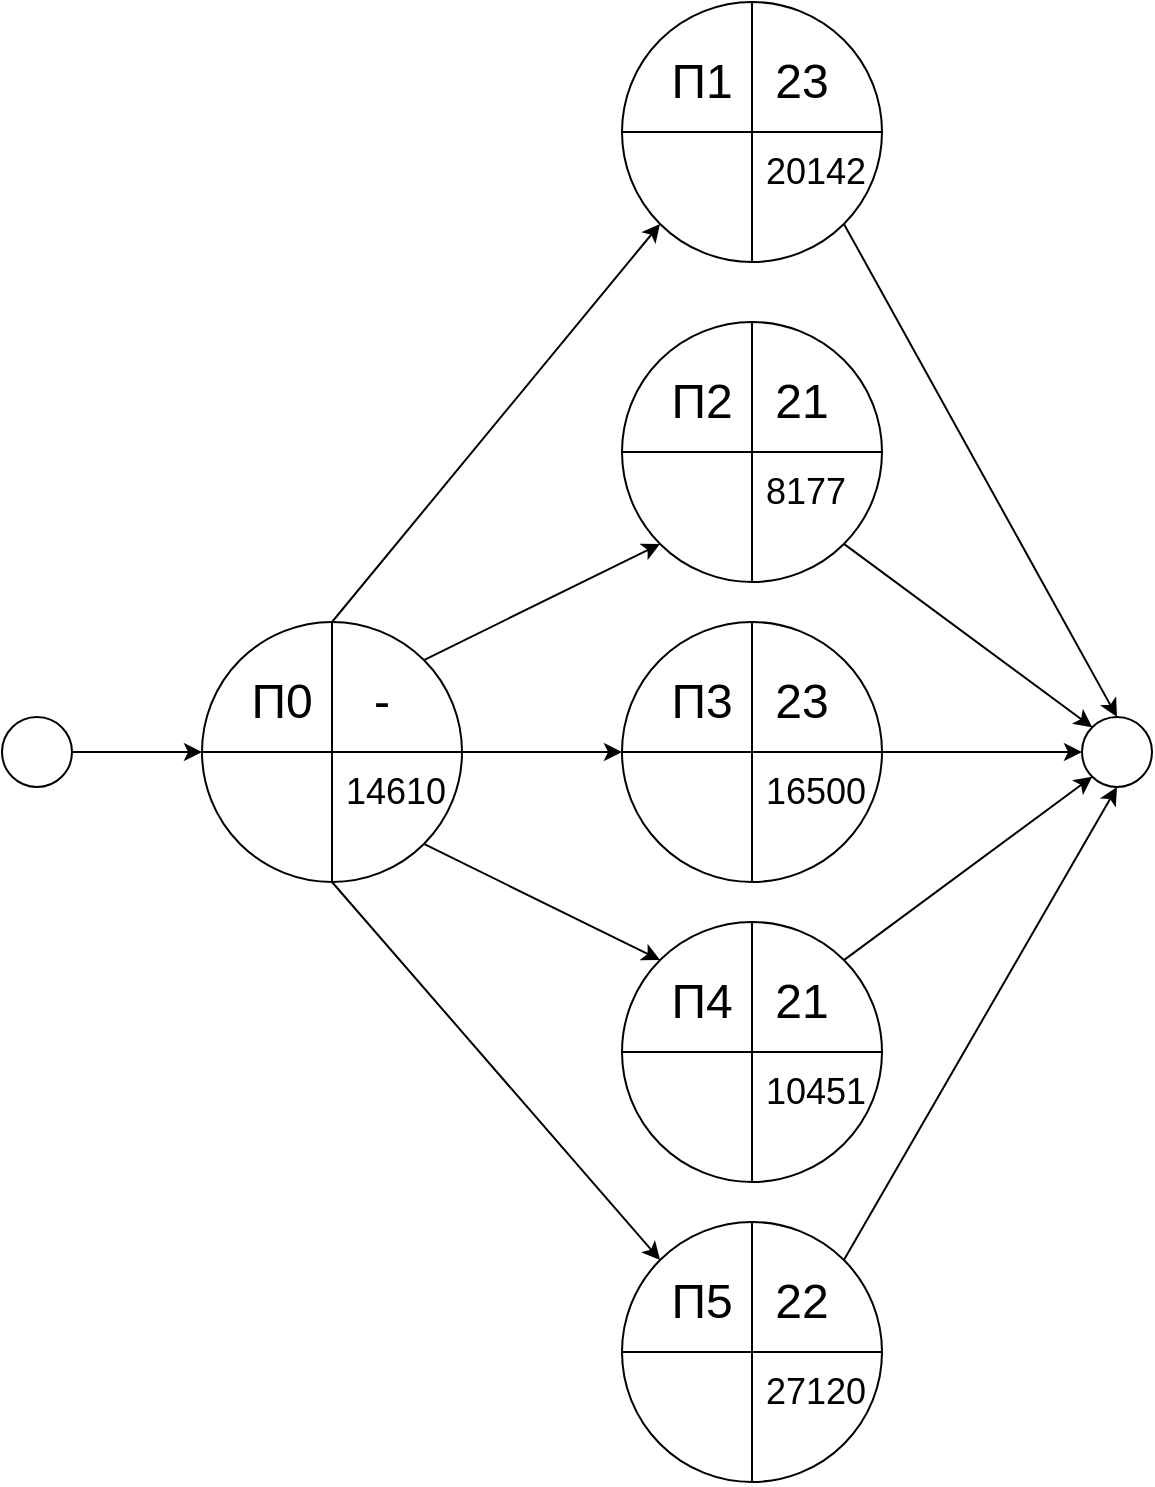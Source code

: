 <mxfile version="22.0.8" type="device">
  <diagram name="Страница — 1" id="MQ_Sf9FGrjqhgtXzqlnl">
    <mxGraphModel dx="1393" dy="797" grid="1" gridSize="10" guides="1" tooltips="1" connect="1" arrows="1" fold="1" page="1" pageScale="1" pageWidth="1169" pageHeight="827" math="0" shadow="0">
      <root>
        <mxCell id="0" />
        <mxCell id="1" parent="0" />
        <mxCell id="ekhMy3ZcBeFL5dOao0uK-27" value="" style="endArrow=classic;html=1;rounded=0;exitX=1;exitY=0.5;exitDx=0;exitDy=0;entryX=0;entryY=0.5;entryDx=0;entryDy=0;" parent="1" edge="1">
          <mxGeometry width="50" height="50" relative="1" as="geometry">
            <mxPoint x="340.0" y="405" as="sourcePoint" />
            <mxPoint x="410.0" y="405" as="targetPoint" />
          </mxGeometry>
        </mxCell>
        <mxCell id="ekhMy3ZcBeFL5dOao0uK-28" value="" style="ellipse;whiteSpace=wrap;html=1;aspect=fixed;" parent="1" vertex="1">
          <mxGeometry x="310" y="387.5" width="35" height="35" as="geometry" />
        </mxCell>
        <mxCell id="ekhMy3ZcBeFL5dOao0uK-44" value="" style="endArrow=classic;html=1;rounded=0;exitX=0.5;exitY=0;exitDx=0;exitDy=0;entryX=0;entryY=1;entryDx=0;entryDy=0;" parent="1" edge="1">
          <mxGeometry width="50" height="50" relative="1" as="geometry">
            <mxPoint x="475" y="340" as="sourcePoint" />
            <mxPoint x="639.038" y="140.962" as="targetPoint" />
          </mxGeometry>
        </mxCell>
        <mxCell id="ekhMy3ZcBeFL5dOao0uK-45" value="" style="endArrow=classic;html=1;rounded=0;exitX=1;exitY=0;exitDx=0;exitDy=0;entryX=0;entryY=1;entryDx=0;entryDy=0;" parent="1" edge="1">
          <mxGeometry width="50" height="50" relative="1" as="geometry">
            <mxPoint x="520.962" y="359.038" as="sourcePoint" />
            <mxPoint x="639.038" y="300.962" as="targetPoint" />
          </mxGeometry>
        </mxCell>
        <mxCell id="ekhMy3ZcBeFL5dOao0uK-46" value="" style="endArrow=classic;html=1;rounded=0;exitX=1;exitY=0.5;exitDx=0;exitDy=0;entryX=0;entryY=0.5;entryDx=0;entryDy=0;" parent="1" edge="1">
          <mxGeometry width="50" height="50" relative="1" as="geometry">
            <mxPoint x="540.0" y="405" as="sourcePoint" />
            <mxPoint x="620.0" y="405" as="targetPoint" />
          </mxGeometry>
        </mxCell>
        <mxCell id="ekhMy3ZcBeFL5dOao0uK-47" value="" style="ellipse;whiteSpace=wrap;html=1;aspect=fixed;" parent="1" vertex="1">
          <mxGeometry x="850" y="387.5" width="35" height="35" as="geometry" />
        </mxCell>
        <mxCell id="ekhMy3ZcBeFL5dOao0uK-48" value="" style="endArrow=classic;html=1;rounded=0;exitX=1;exitY=1;exitDx=0;exitDy=0;entryX=0;entryY=0;entryDx=0;entryDy=0;" parent="1" target="ekhMy3ZcBeFL5dOao0uK-47" edge="1">
          <mxGeometry width="50" height="50" relative="1" as="geometry">
            <mxPoint x="730.962" y="300.962" as="sourcePoint" />
            <mxPoint x="650" y="230" as="targetPoint" />
          </mxGeometry>
        </mxCell>
        <mxCell id="ekhMy3ZcBeFL5dOao0uK-49" value="" style="endArrow=classic;html=1;rounded=0;exitX=1;exitY=1;exitDx=0;exitDy=0;entryX=0.5;entryY=0;entryDx=0;entryDy=0;" parent="1" target="ekhMy3ZcBeFL5dOao0uK-47" edge="1">
          <mxGeometry width="50" height="50" relative="1" as="geometry">
            <mxPoint x="730.962" y="140.962" as="sourcePoint" />
            <mxPoint x="650" y="230" as="targetPoint" />
          </mxGeometry>
        </mxCell>
        <mxCell id="ekhMy3ZcBeFL5dOao0uK-50" value="" style="endArrow=classic;html=1;rounded=0;exitX=1;exitY=0.5;exitDx=0;exitDy=0;entryX=0;entryY=0.5;entryDx=0;entryDy=0;" parent="1" target="ekhMy3ZcBeFL5dOao0uK-47" edge="1">
          <mxGeometry width="50" height="50" relative="1" as="geometry">
            <mxPoint x="750.0" y="405" as="sourcePoint" />
            <mxPoint x="650" y="330" as="targetPoint" />
          </mxGeometry>
        </mxCell>
        <mxCell id="ekhMy3ZcBeFL5dOao0uK-58" value="" style="endArrow=classic;html=1;rounded=0;exitX=1;exitY=1;exitDx=0;exitDy=0;entryX=0;entryY=0;entryDx=0;entryDy=0;" parent="1" edge="1">
          <mxGeometry width="50" height="50" relative="1" as="geometry">
            <mxPoint x="520.962" y="450.962" as="sourcePoint" />
            <mxPoint x="639.038" y="509.038" as="targetPoint" />
          </mxGeometry>
        </mxCell>
        <mxCell id="ekhMy3ZcBeFL5dOao0uK-59" value="" style="endArrow=classic;html=1;rounded=0;exitX=1;exitY=0;exitDx=0;exitDy=0;entryX=0;entryY=1;entryDx=0;entryDy=0;" parent="1" target="ekhMy3ZcBeFL5dOao0uK-47" edge="1">
          <mxGeometry width="50" height="50" relative="1" as="geometry">
            <mxPoint x="730.962" y="509.038" as="sourcePoint" />
            <mxPoint x="650" y="430" as="targetPoint" />
          </mxGeometry>
        </mxCell>
        <mxCell id="ekhMy3ZcBeFL5dOao0uK-67" value="" style="endArrow=classic;html=1;rounded=0;exitX=0.5;exitY=1;exitDx=0;exitDy=0;entryX=0;entryY=0;entryDx=0;entryDy=0;" parent="1" edge="1">
          <mxGeometry width="50" height="50" relative="1" as="geometry">
            <mxPoint x="475" y="470" as="sourcePoint" />
            <mxPoint x="639.038" y="659.038" as="targetPoint" />
          </mxGeometry>
        </mxCell>
        <mxCell id="ekhMy3ZcBeFL5dOao0uK-68" value="" style="endArrow=classic;html=1;rounded=0;exitX=1;exitY=0;exitDx=0;exitDy=0;entryX=0.5;entryY=1;entryDx=0;entryDy=0;" parent="1" target="ekhMy3ZcBeFL5dOao0uK-47" edge="1">
          <mxGeometry width="50" height="50" relative="1" as="geometry">
            <mxPoint x="730.962" y="659.038" as="sourcePoint" />
            <mxPoint x="680" y="500" as="targetPoint" />
          </mxGeometry>
        </mxCell>
        <mxCell id="ekhMy3ZcBeFL5dOao0uK-78" value="" style="ellipse;whiteSpace=wrap;html=1;aspect=fixed;" parent="1" vertex="1">
          <mxGeometry x="410" y="340" width="130" height="130" as="geometry" />
        </mxCell>
        <mxCell id="ekhMy3ZcBeFL5dOao0uK-79" value="" style="endArrow=none;html=1;rounded=0;exitX=0;exitY=0.5;exitDx=0;exitDy=0;entryX=1;entryY=0.5;entryDx=0;entryDy=0;" parent="1" source="ekhMy3ZcBeFL5dOao0uK-78" target="ekhMy3ZcBeFL5dOao0uK-78" edge="1">
          <mxGeometry width="50" height="50" relative="1" as="geometry">
            <mxPoint x="500" y="450" as="sourcePoint" />
            <mxPoint x="550" y="400" as="targetPoint" />
          </mxGeometry>
        </mxCell>
        <mxCell id="ekhMy3ZcBeFL5dOao0uK-80" value="" style="endArrow=none;html=1;rounded=0;exitX=0.5;exitY=1;exitDx=0;exitDy=0;entryX=0.5;entryY=0;entryDx=0;entryDy=0;" parent="1" source="ekhMy3ZcBeFL5dOao0uK-78" target="ekhMy3ZcBeFL5dOao0uK-78" edge="1">
          <mxGeometry width="50" height="50" relative="1" as="geometry">
            <mxPoint x="500" y="450" as="sourcePoint" />
            <mxPoint x="475" y="405" as="targetPoint" />
          </mxGeometry>
        </mxCell>
        <mxCell id="ekhMy3ZcBeFL5dOao0uK-81" value="&lt;span style=&quot;font-size: 24px;&quot;&gt;П0&lt;/span&gt;" style="text;html=1;strokeColor=none;fillColor=none;align=center;verticalAlign=middle;whiteSpace=wrap;rounded=0;" parent="1" vertex="1">
          <mxGeometry x="430" y="360" width="40" height="40" as="geometry" />
        </mxCell>
        <mxCell id="ekhMy3ZcBeFL5dOao0uK-82" value="&lt;font style=&quot;font-size: 18px;&quot;&gt;14610&lt;/font&gt;" style="text;html=1;strokeColor=none;fillColor=none;align=left;verticalAlign=middle;whiteSpace=wrap;rounded=0;" parent="1" vertex="1">
          <mxGeometry x="480" y="410" width="60" height="30" as="geometry" />
        </mxCell>
        <mxCell id="ekhMy3ZcBeFL5dOao0uK-84" value="&lt;span style=&quot;font-size: 24px;&quot;&gt;-&lt;/span&gt;" style="text;html=1;strokeColor=none;fillColor=none;align=center;verticalAlign=middle;whiteSpace=wrap;rounded=0;" parent="1" vertex="1">
          <mxGeometry x="480" y="360" width="40" height="40" as="geometry" />
        </mxCell>
        <mxCell id="ekhMy3ZcBeFL5dOao0uK-85" value="" style="ellipse;whiteSpace=wrap;html=1;aspect=fixed;" parent="1" vertex="1">
          <mxGeometry x="620" y="340" width="130" height="130" as="geometry" />
        </mxCell>
        <mxCell id="ekhMy3ZcBeFL5dOao0uK-86" value="" style="endArrow=none;html=1;rounded=0;exitX=0;exitY=0.5;exitDx=0;exitDy=0;entryX=1;entryY=0.5;entryDx=0;entryDy=0;" parent="1" source="ekhMy3ZcBeFL5dOao0uK-85" target="ekhMy3ZcBeFL5dOao0uK-85" edge="1">
          <mxGeometry width="50" height="50" relative="1" as="geometry">
            <mxPoint x="710" y="450" as="sourcePoint" />
            <mxPoint x="760" y="400" as="targetPoint" />
          </mxGeometry>
        </mxCell>
        <mxCell id="ekhMy3ZcBeFL5dOao0uK-87" value="" style="endArrow=none;html=1;rounded=0;exitX=0.5;exitY=1;exitDx=0;exitDy=0;entryX=0.5;entryY=0;entryDx=0;entryDy=0;" parent="1" source="ekhMy3ZcBeFL5dOao0uK-85" target="ekhMy3ZcBeFL5dOao0uK-85" edge="1">
          <mxGeometry width="50" height="50" relative="1" as="geometry">
            <mxPoint x="710" y="450" as="sourcePoint" />
            <mxPoint x="685" y="405" as="targetPoint" />
          </mxGeometry>
        </mxCell>
        <mxCell id="ekhMy3ZcBeFL5dOao0uK-88" value="&lt;span style=&quot;font-size: 24px;&quot;&gt;П3&lt;/span&gt;" style="text;html=1;strokeColor=none;fillColor=none;align=center;verticalAlign=middle;whiteSpace=wrap;rounded=0;" parent="1" vertex="1">
          <mxGeometry x="640" y="360" width="40" height="40" as="geometry" />
        </mxCell>
        <mxCell id="ekhMy3ZcBeFL5dOao0uK-89" value="&lt;font style=&quot;font-size: 18px;&quot;&gt;16500&lt;/font&gt;" style="text;html=1;strokeColor=none;fillColor=none;align=left;verticalAlign=middle;whiteSpace=wrap;rounded=0;" parent="1" vertex="1">
          <mxGeometry x="690" y="410" width="60" height="30" as="geometry" />
        </mxCell>
        <mxCell id="ekhMy3ZcBeFL5dOao0uK-90" value="&lt;span style=&quot;font-size: 24px;&quot;&gt;23&lt;br&gt;&lt;/span&gt;" style="text;html=1;strokeColor=none;fillColor=none;align=center;verticalAlign=middle;whiteSpace=wrap;rounded=0;" parent="1" vertex="1">
          <mxGeometry x="690" y="360" width="40" height="40" as="geometry" />
        </mxCell>
        <mxCell id="ekhMy3ZcBeFL5dOao0uK-91" value="" style="ellipse;whiteSpace=wrap;html=1;aspect=fixed;" parent="1" vertex="1">
          <mxGeometry x="620" y="190" width="130" height="130" as="geometry" />
        </mxCell>
        <mxCell id="ekhMy3ZcBeFL5dOao0uK-92" value="" style="endArrow=none;html=1;rounded=0;exitX=0;exitY=0.5;exitDx=0;exitDy=0;entryX=1;entryY=0.5;entryDx=0;entryDy=0;" parent="1" source="ekhMy3ZcBeFL5dOao0uK-91" target="ekhMy3ZcBeFL5dOao0uK-91" edge="1">
          <mxGeometry width="50" height="50" relative="1" as="geometry">
            <mxPoint x="710" y="300" as="sourcePoint" />
            <mxPoint x="760" y="250" as="targetPoint" />
          </mxGeometry>
        </mxCell>
        <mxCell id="ekhMy3ZcBeFL5dOao0uK-93" value="" style="endArrow=none;html=1;rounded=0;exitX=0.5;exitY=1;exitDx=0;exitDy=0;entryX=0.5;entryY=0;entryDx=0;entryDy=0;" parent="1" source="ekhMy3ZcBeFL5dOao0uK-91" target="ekhMy3ZcBeFL5dOao0uK-91" edge="1">
          <mxGeometry width="50" height="50" relative="1" as="geometry">
            <mxPoint x="710" y="300" as="sourcePoint" />
            <mxPoint x="685" y="255" as="targetPoint" />
          </mxGeometry>
        </mxCell>
        <mxCell id="ekhMy3ZcBeFL5dOao0uK-94" value="&lt;span style=&quot;font-size: 24px;&quot;&gt;П2&lt;/span&gt;" style="text;html=1;strokeColor=none;fillColor=none;align=center;verticalAlign=middle;whiteSpace=wrap;rounded=0;" parent="1" vertex="1">
          <mxGeometry x="640" y="210" width="40" height="40" as="geometry" />
        </mxCell>
        <mxCell id="ekhMy3ZcBeFL5dOao0uK-95" value="&lt;font style=&quot;font-size: 18px;&quot;&gt;8177&lt;/font&gt;" style="text;html=1;strokeColor=none;fillColor=none;align=left;verticalAlign=middle;whiteSpace=wrap;rounded=0;" parent="1" vertex="1">
          <mxGeometry x="690" y="260" width="60" height="30" as="geometry" />
        </mxCell>
        <mxCell id="ekhMy3ZcBeFL5dOao0uK-96" value="&lt;span style=&quot;font-size: 24px;&quot;&gt;21&lt;/span&gt;" style="text;html=1;strokeColor=none;fillColor=none;align=center;verticalAlign=middle;whiteSpace=wrap;rounded=0;" parent="1" vertex="1">
          <mxGeometry x="690" y="210" width="40" height="40" as="geometry" />
        </mxCell>
        <mxCell id="ekhMy3ZcBeFL5dOao0uK-97" value="" style="ellipse;whiteSpace=wrap;html=1;aspect=fixed;" parent="1" vertex="1">
          <mxGeometry x="620" y="30" width="130" height="130" as="geometry" />
        </mxCell>
        <mxCell id="ekhMy3ZcBeFL5dOao0uK-98" value="" style="endArrow=none;html=1;rounded=0;exitX=0;exitY=0.5;exitDx=0;exitDy=0;entryX=1;entryY=0.5;entryDx=0;entryDy=0;" parent="1" source="ekhMy3ZcBeFL5dOao0uK-97" target="ekhMy3ZcBeFL5dOao0uK-97" edge="1">
          <mxGeometry width="50" height="50" relative="1" as="geometry">
            <mxPoint x="710" y="140" as="sourcePoint" />
            <mxPoint x="760" y="90" as="targetPoint" />
          </mxGeometry>
        </mxCell>
        <mxCell id="ekhMy3ZcBeFL5dOao0uK-99" value="" style="endArrow=none;html=1;rounded=0;exitX=0.5;exitY=1;exitDx=0;exitDy=0;entryX=0.5;entryY=0;entryDx=0;entryDy=0;" parent="1" source="ekhMy3ZcBeFL5dOao0uK-97" target="ekhMy3ZcBeFL5dOao0uK-97" edge="1">
          <mxGeometry width="50" height="50" relative="1" as="geometry">
            <mxPoint x="710" y="140" as="sourcePoint" />
            <mxPoint x="685" y="95" as="targetPoint" />
          </mxGeometry>
        </mxCell>
        <mxCell id="ekhMy3ZcBeFL5dOao0uK-100" value="&lt;span style=&quot;font-size: 24px;&quot;&gt;П1&lt;/span&gt;" style="text;html=1;strokeColor=none;fillColor=none;align=center;verticalAlign=middle;whiteSpace=wrap;rounded=0;" parent="1" vertex="1">
          <mxGeometry x="640" y="50" width="40" height="40" as="geometry" />
        </mxCell>
        <mxCell id="ekhMy3ZcBeFL5dOao0uK-101" value="&lt;font style=&quot;font-size: 18px;&quot;&gt;20142&lt;/font&gt;" style="text;html=1;strokeColor=none;fillColor=none;align=left;verticalAlign=middle;whiteSpace=wrap;rounded=0;" parent="1" vertex="1">
          <mxGeometry x="690" y="100" width="60" height="30" as="geometry" />
        </mxCell>
        <mxCell id="ekhMy3ZcBeFL5dOao0uK-102" value="&lt;span style=&quot;font-size: 24px;&quot;&gt;23&lt;br&gt;&lt;/span&gt;" style="text;html=1;strokeColor=none;fillColor=none;align=center;verticalAlign=middle;whiteSpace=wrap;rounded=0;" parent="1" vertex="1">
          <mxGeometry x="690" y="50" width="40" height="40" as="geometry" />
        </mxCell>
        <mxCell id="ekhMy3ZcBeFL5dOao0uK-103" value="" style="ellipse;whiteSpace=wrap;html=1;aspect=fixed;" parent="1" vertex="1">
          <mxGeometry x="620" y="490" width="130" height="130" as="geometry" />
        </mxCell>
        <mxCell id="ekhMy3ZcBeFL5dOao0uK-104" value="" style="endArrow=none;html=1;rounded=0;exitX=0;exitY=0.5;exitDx=0;exitDy=0;entryX=1;entryY=0.5;entryDx=0;entryDy=0;" parent="1" source="ekhMy3ZcBeFL5dOao0uK-103" target="ekhMy3ZcBeFL5dOao0uK-103" edge="1">
          <mxGeometry width="50" height="50" relative="1" as="geometry">
            <mxPoint x="710" y="600" as="sourcePoint" />
            <mxPoint x="760" y="550" as="targetPoint" />
          </mxGeometry>
        </mxCell>
        <mxCell id="ekhMy3ZcBeFL5dOao0uK-105" value="" style="endArrow=none;html=1;rounded=0;exitX=0.5;exitY=1;exitDx=0;exitDy=0;entryX=0.5;entryY=0;entryDx=0;entryDy=0;" parent="1" source="ekhMy3ZcBeFL5dOao0uK-103" target="ekhMy3ZcBeFL5dOao0uK-103" edge="1">
          <mxGeometry width="50" height="50" relative="1" as="geometry">
            <mxPoint x="710" y="600" as="sourcePoint" />
            <mxPoint x="685" y="555" as="targetPoint" />
          </mxGeometry>
        </mxCell>
        <mxCell id="ekhMy3ZcBeFL5dOao0uK-106" value="&lt;span style=&quot;font-size: 24px;&quot;&gt;П4&lt;/span&gt;" style="text;html=1;strokeColor=none;fillColor=none;align=center;verticalAlign=middle;whiteSpace=wrap;rounded=0;" parent="1" vertex="1">
          <mxGeometry x="640" y="510" width="40" height="40" as="geometry" />
        </mxCell>
        <mxCell id="ekhMy3ZcBeFL5dOao0uK-107" value="&lt;font style=&quot;font-size: 18px;&quot;&gt;10451&lt;/font&gt;" style="text;html=1;strokeColor=none;fillColor=none;align=left;verticalAlign=middle;whiteSpace=wrap;rounded=0;" parent="1" vertex="1">
          <mxGeometry x="690" y="560" width="60" height="30" as="geometry" />
        </mxCell>
        <mxCell id="ekhMy3ZcBeFL5dOao0uK-108" value="&lt;span style=&quot;font-size: 24px;&quot;&gt;21&lt;/span&gt;" style="text;html=1;strokeColor=none;fillColor=none;align=center;verticalAlign=middle;whiteSpace=wrap;rounded=0;" parent="1" vertex="1">
          <mxGeometry x="690" y="510" width="40" height="40" as="geometry" />
        </mxCell>
        <mxCell id="ekhMy3ZcBeFL5dOao0uK-109" value="" style="ellipse;whiteSpace=wrap;html=1;aspect=fixed;" parent="1" vertex="1">
          <mxGeometry x="620" y="640" width="130" height="130" as="geometry" />
        </mxCell>
        <mxCell id="ekhMy3ZcBeFL5dOao0uK-110" value="" style="endArrow=none;html=1;rounded=0;exitX=0;exitY=0.5;exitDx=0;exitDy=0;entryX=1;entryY=0.5;entryDx=0;entryDy=0;" parent="1" source="ekhMy3ZcBeFL5dOao0uK-109" target="ekhMy3ZcBeFL5dOao0uK-109" edge="1">
          <mxGeometry width="50" height="50" relative="1" as="geometry">
            <mxPoint x="710" y="750" as="sourcePoint" />
            <mxPoint x="760" y="700" as="targetPoint" />
          </mxGeometry>
        </mxCell>
        <mxCell id="ekhMy3ZcBeFL5dOao0uK-111" value="" style="endArrow=none;html=1;rounded=0;exitX=0.5;exitY=1;exitDx=0;exitDy=0;entryX=0.5;entryY=0;entryDx=0;entryDy=0;" parent="1" source="ekhMy3ZcBeFL5dOao0uK-109" target="ekhMy3ZcBeFL5dOao0uK-109" edge="1">
          <mxGeometry width="50" height="50" relative="1" as="geometry">
            <mxPoint x="710" y="750" as="sourcePoint" />
            <mxPoint x="685" y="705" as="targetPoint" />
          </mxGeometry>
        </mxCell>
        <mxCell id="ekhMy3ZcBeFL5dOao0uK-112" value="&lt;span style=&quot;font-size: 24px;&quot;&gt;П5&lt;/span&gt;" style="text;html=1;strokeColor=none;fillColor=none;align=center;verticalAlign=middle;whiteSpace=wrap;rounded=0;" parent="1" vertex="1">
          <mxGeometry x="640" y="660" width="40" height="40" as="geometry" />
        </mxCell>
        <mxCell id="ekhMy3ZcBeFL5dOao0uK-113" value="&lt;font style=&quot;font-size: 18px;&quot;&gt;27120&lt;/font&gt;" style="text;html=1;strokeColor=none;fillColor=none;align=left;verticalAlign=middle;whiteSpace=wrap;rounded=0;" parent="1" vertex="1">
          <mxGeometry x="690" y="710" width="60" height="30" as="geometry" />
        </mxCell>
        <mxCell id="ekhMy3ZcBeFL5dOao0uK-114" value="&lt;span style=&quot;font-size: 24px;&quot;&gt;22&lt;/span&gt;" style="text;html=1;strokeColor=none;fillColor=none;align=center;verticalAlign=middle;whiteSpace=wrap;rounded=0;" parent="1" vertex="1">
          <mxGeometry x="690" y="660" width="40" height="40" as="geometry" />
        </mxCell>
      </root>
    </mxGraphModel>
  </diagram>
</mxfile>
